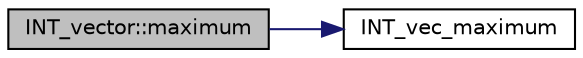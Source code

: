 digraph "INT_vector::maximum"
{
  edge [fontname="Helvetica",fontsize="10",labelfontname="Helvetica",labelfontsize="10"];
  node [fontname="Helvetica",fontsize="10",shape=record];
  rankdir="LR";
  Node147 [label="INT_vector::maximum",height=0.2,width=0.4,color="black", fillcolor="grey75", style="filled", fontcolor="black"];
  Node147 -> Node148 [color="midnightblue",fontsize="10",style="solid",fontname="Helvetica"];
  Node148 [label="INT_vec_maximum",height=0.2,width=0.4,color="black", fillcolor="white", style="filled",URL="$d5/db4/io__and__os_8h.html#a4372bc8897f7d7504c02139508059368"];
}
